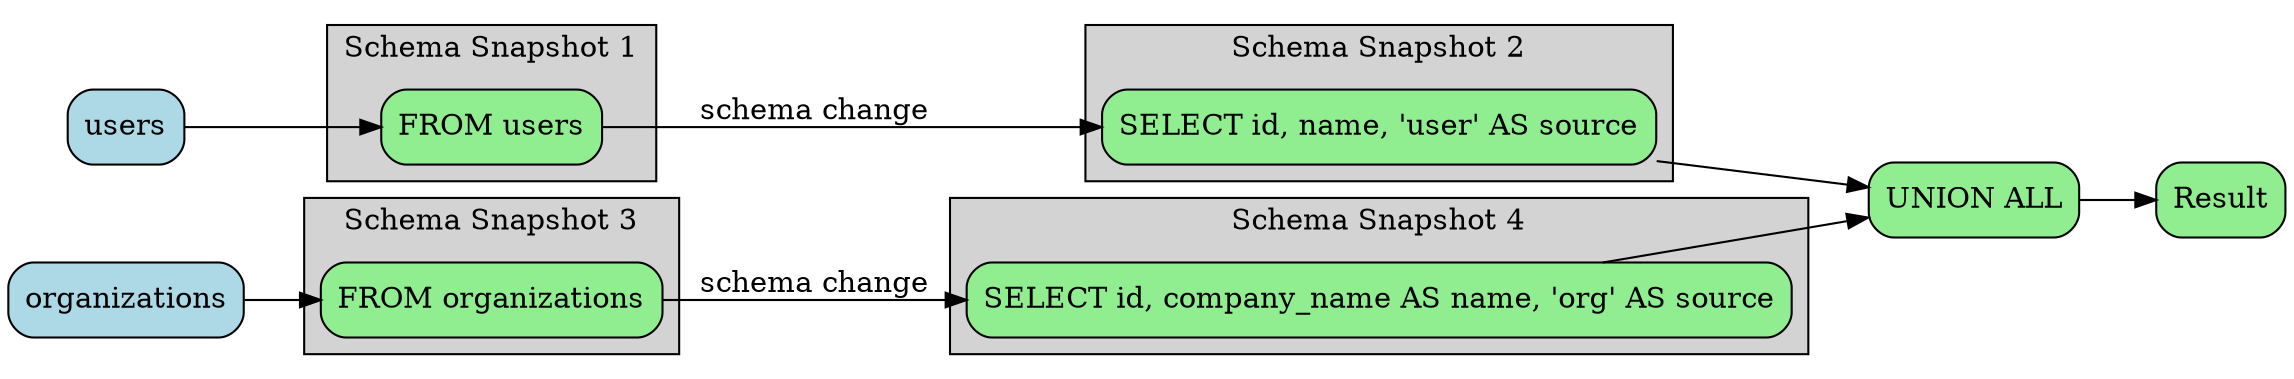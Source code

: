 digraph sqloflow {
  rankdir=LR;
  node [shape=box, style=rounded];

  // Schema view with snapshots
  node_0 [label="users", fillcolor=lightblue, style="filled,rounded"];
  node_3 [label="UNION ALL", fillcolor=lightgreen, style="filled,rounded"];
  node_4 [label="organizations", fillcolor=lightblue, style="filled,rounded"];
  node_7 [label="Result", fillcolor=lightgreen, style="filled,rounded"];
  subgraph cluster_0 {
    label="Schema Snapshot 1";
    style=filled;
    fillcolor=lightgray;
    // Relations: users
    node_1 [label="FROM users", fillcolor=lightgreen, style="filled,rounded"];
  }
  subgraph cluster_1 {
    label="Schema Snapshot 2";
    style=filled;
    fillcolor=lightgray;
    // Relations: _result
    node_2 [label="SELECT id, name, 'user' AS source", fillcolor=lightgreen, style="filled,rounded"];
  }
  subgraph cluster_2 {
    label="Schema Snapshot 3";
    style=filled;
    fillcolor=lightgray;
    // Relations: _result, organizations
    node_5 [label="FROM organizations", fillcolor=lightgreen, style="filled,rounded"];
  }
  subgraph cluster_3 {
    label="Schema Snapshot 4";
    style=filled;
    fillcolor=lightgray;
    // Relations: _result
    node_6 [label="SELECT id, company_name AS name, 'org' AS source", fillcolor=lightgreen, style="filled,rounded"];
  }

  // Schema transformation edges
  node_0 -> node_1 [color=black];
  node_1 -> node_2 [color=black, label="schema change"];
  node_2 -> node_3 [color=black];
  node_4 -> node_5 [color=black];
  node_5 -> node_6 [color=black, label="schema change"];
  node_6 -> node_3 [color=black];
  node_3 -> node_7 [color=black];
}
